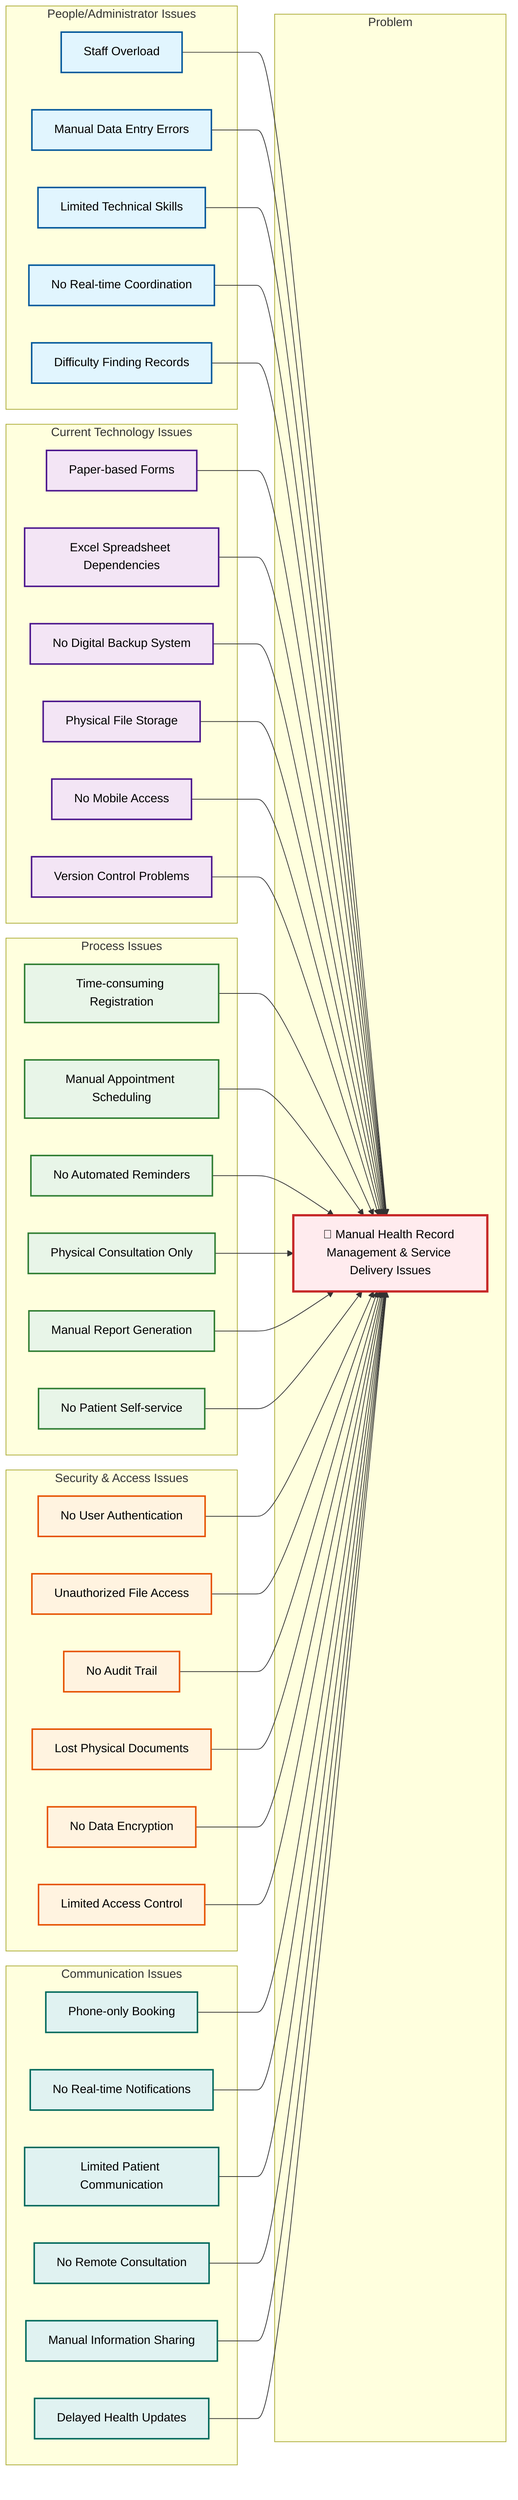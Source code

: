 graph LR
    %% PredictiMed System - Current Problems Analysis
    %% Problems that our digital system will solve
    
    subgraph Problem
        MainProblem[🚩 Manual Health Record Management & Service Delivery Issues]
    end

    subgraph "People/Administrator Issues"
        P1[Staff Overload]
        P2[Manual Data Entry Errors] 
        P3[Limited Technical Skills]
        P4[No Real-time Coordination]
        P5[Difficulty Finding Records]
    end

    subgraph "Current Technology Issues"
        T1[Paper-based Forms]
        T2[Excel Spreadsheet Dependencies]
        T3[No Digital Backup System]
        T4[Physical File Storage]
        T5[No Mobile Access]
        T6[Version Control Problems]
    end

    subgraph "Process Issues"
        PR1[Time-consuming Registration]
        PR2[Manual Appointment Scheduling]
        PR3[No Automated Reminders]
        PR4[Physical Consultation Only]
        PR5[Manual Report Generation]
        PR6[No Patient Self-service]
    end

    subgraph "Security & Access Issues"
        S1[No User Authentication]
        S2[Unauthorized File Access]
        S3[No Audit Trail]
        S4[Lost Physical Documents]
        S5[No Data Encryption]
        S6[Limited Access Control]
    end

    subgraph "Communication Issues"
        C1[Phone-only Booking]
        C2[No Real-time Notifications]
        C3[Limited Patient Communication]
        C4[No Remote Consultation]
        C5[Manual Information Sharing]
        C6[Delayed Health Updates]
    end

    %% Connections to Main Problem
    P1 --> MainProblem
    P2 --> MainProblem
    P3 --> MainProblem
    P4 --> MainProblem
    P5 --> MainProblem
    
    T1 --> MainProblem
    T2 --> MainProblem
    T3 --> MainProblem
    T4 --> MainProblem
    T5 --> MainProblem
    T6 --> MainProblem
    
    PR1 --> MainProblem
    PR2 --> MainProblem
    PR3 --> MainProblem
    PR4 --> MainProblem
    PR5 --> MainProblem
    PR6 --> MainProblem
    
    S1 --> MainProblem
    S2 --> MainProblem
    S3 --> MainProblem
    S4 --> MainProblem
    S5 --> MainProblem
    S6 --> MainProblem
    
    C1 --> MainProblem
    C2 --> MainProblem
    C3 --> MainProblem
    C4 --> MainProblem
    C5 --> MainProblem
    C6 --> MainProblem

    %% Styling
    classDef problem fill:#ffebee,stroke:#c62828,stroke-width:3px,color:#000
    classDef people fill:#e1f5fe,stroke:#01579b,stroke-width:2px,color:#000
    classDef technology fill:#f3e5f5,stroke:#4a148c,stroke-width:2px,color:#000
    classDef process fill:#e8f5e8,stroke:#2e7d32,stroke-width:2px,color:#000
    classDef security fill:#fff3e0,stroke:#e65100,stroke-width:2px,color:#000
    classDef communication fill:#e0f2f1,stroke:#00695c,stroke-width:2px,color:#000
    
    class MainProblem problem
    class P1,P2,P3,P4,P5 people
    class T1,T2,T3,T4,T5,T6 technology
    class PR1,PR2,PR3,PR4,PR5,PR6 process
    class S1,S2,S3,S4,S5,S6 security
    class C1,C2,C3,C4,C5,C6 communication